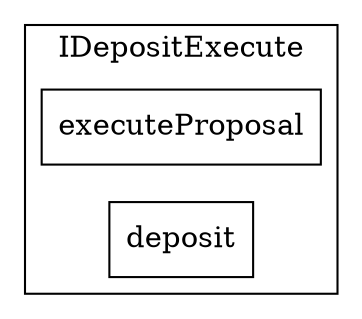 strict digraph {
rankdir="LR"
node [shape=box]
subgraph cluster_912_IDepositExecute {
label = "IDepositExecute"
"912_executeProposal" [label="executeProposal"]
"912_deposit" [label="deposit"]
}subgraph cluster_solidity {
label = "[Solidity]"
}
}